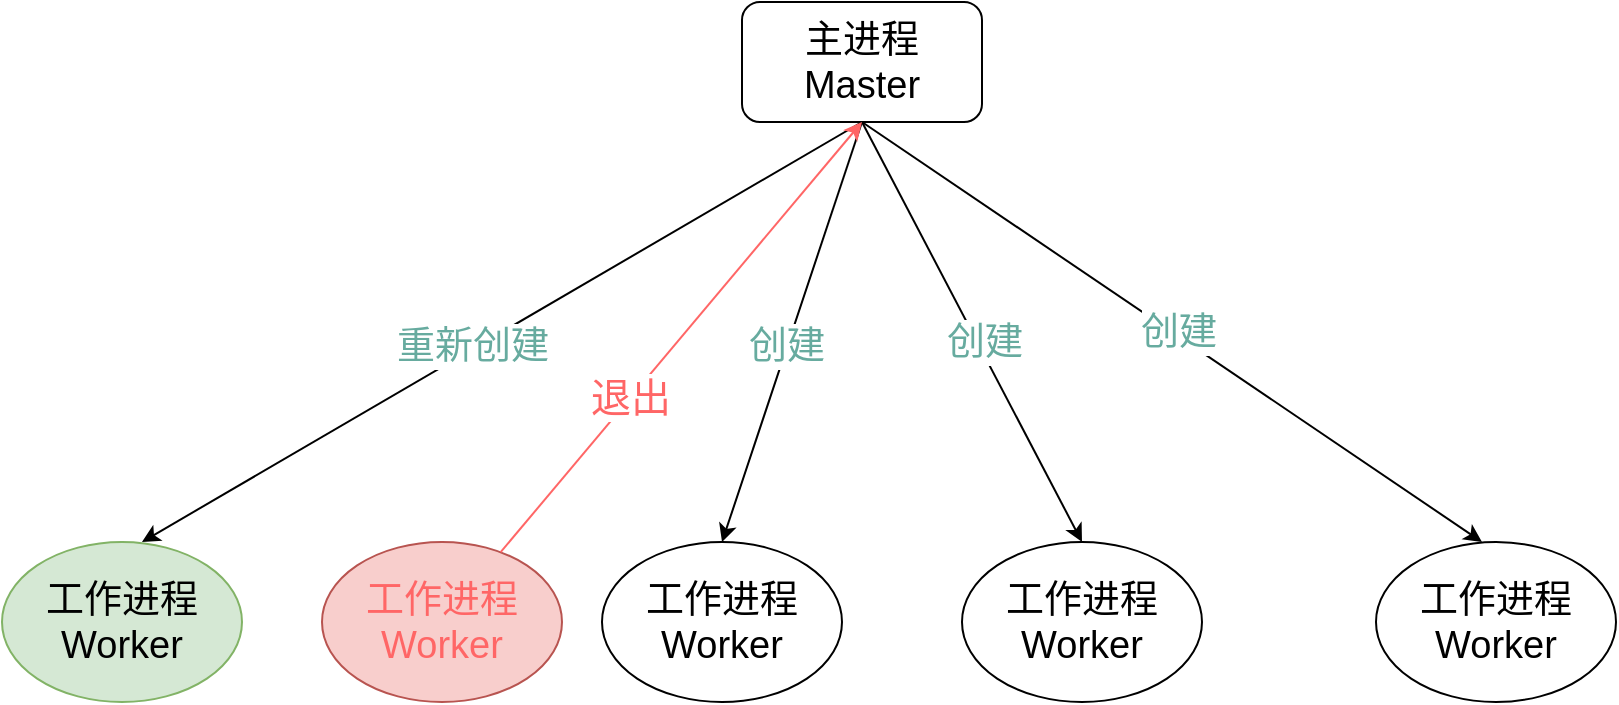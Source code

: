 <mxfile version="12.2.4" pages="1"><diagram id="qY_4xOkDh3ewIwn1HIid" name="Page-1"><mxGraphModel dx="986" dy="617" grid="1" gridSize="10" guides="1" tooltips="1" connect="1" arrows="1" fold="1" page="1" pageScale="1" pageWidth="827" pageHeight="1169" math="0" shadow="0"><root><mxCell id="0"/><mxCell id="1" parent="0"/><mxCell id="2" value="主进程 Master" style="rounded=1;whiteSpace=wrap;html=1;fontSize=19;" parent="1" vertex="1"><mxGeometry x="390" y="130" width="120" height="60" as="geometry"/></mxCell><mxCell id="3" value="工作进程Worker" style="ellipse;whiteSpace=wrap;html=1;fontSize=19;fillColor=#d5e8d4;strokeColor=#82b366;" parent="1" vertex="1"><mxGeometry x="20" y="400" width="120" height="80" as="geometry"/></mxCell><mxCell id="4" value="&lt;span style=&quot;font-size: 19px ; white-space: normal&quot;&gt;工作进程Worker&lt;/span&gt;" style="ellipse;whiteSpace=wrap;html=1;" parent="1" vertex="1"><mxGeometry x="320" y="400" width="120" height="80" as="geometry"/></mxCell><mxCell id="5" value="&lt;span style=&quot;font-size: 19px ; white-space: normal&quot;&gt;工作进程Worker&lt;/span&gt;" style="ellipse;whiteSpace=wrap;html=1;" parent="1" vertex="1"><mxGeometry x="500" y="400" width="120" height="80" as="geometry"/></mxCell><mxCell id="6" value="&lt;span style=&quot;font-size: 19px ; white-space: normal&quot;&gt;工作进程Worker&lt;/span&gt;" style="ellipse;whiteSpace=wrap;html=1;" parent="1" vertex="1"><mxGeometry x="707" y="400" width="120" height="80" as="geometry"/></mxCell><mxCell id="9" value="" style="endArrow=classic;html=1;entryX=0.5;entryY=0;entryDx=0;entryDy=0;" parent="1" target="4" edge="1"><mxGeometry width="50" height="50" relative="1" as="geometry"><mxPoint x="450" y="190" as="sourcePoint"/><mxPoint x="260" y="420" as="targetPoint"/></mxGeometry></mxCell><mxCell id="10" value="&lt;span style=&quot;color: rgb(103 , 171 , 159) ; font-size: 19px&quot;&gt;创建&lt;/span&gt;" style="text;html=1;resizable=0;points=[];align=center;verticalAlign=middle;labelBackgroundColor=#ffffff;" parent="9" vertex="1" connectable="0"><mxGeometry x="0.08" y="-1" relative="1" as="geometry"><mxPoint y="-1" as="offset"/></mxGeometry></mxCell><mxCell id="11" value="" style="endArrow=classic;html=1;exitX=0.5;exitY=1;exitDx=0;exitDy=0;entryX=0.5;entryY=0;entryDx=0;entryDy=0;" parent="1" source="2" edge="1"><mxGeometry width="50" height="50" relative="1" as="geometry"><mxPoint x="1020" y="190" as="sourcePoint"/><mxPoint x="760" y="400" as="targetPoint"/></mxGeometry></mxCell><mxCell id="12" value="&lt;span style=&quot;color: rgb(103 , 171 , 159) ; font-size: 19px&quot;&gt;创建&lt;/span&gt;" style="text;html=1;resizable=0;points=[];align=center;verticalAlign=middle;labelBackgroundColor=#ffffff;" parent="11" vertex="1" connectable="0"><mxGeometry x="0.013" y="2" relative="1" as="geometry"><mxPoint as="offset"/></mxGeometry></mxCell><mxCell id="13" value="" style="endArrow=classic;html=1;entryX=0.5;entryY=0;entryDx=0;entryDy=0;" parent="1" target="5" edge="1"><mxGeometry width="50" height="50" relative="1" as="geometry"><mxPoint x="450" y="190" as="sourcePoint"/><mxPoint x="160" y="390" as="targetPoint"/></mxGeometry></mxCell><mxCell id="14" value="&lt;span style=&quot;color: rgb(103 , 171 , 159) ; font-size: 19px&quot;&gt;创建&lt;/span&gt;" style="text;html=1;resizable=0;points=[];align=center;verticalAlign=middle;labelBackgroundColor=#ffffff;" parent="13" vertex="1" connectable="0"><mxGeometry x="0.05" y="3" relative="1" as="geometry"><mxPoint y="1" as="offset"/></mxGeometry></mxCell><mxCell id="16" value="" style="endArrow=classic;html=1;entryX=0.5;entryY=0;entryDx=0;entryDy=0;exitX=0.5;exitY=1;exitDx=0;exitDy=0;" parent="1" source="2" edge="1"><mxGeometry width="50" height="50" relative="1" as="geometry"><mxPoint x="160" y="190" as="sourcePoint"/><mxPoint x="90" y="400" as="targetPoint"/></mxGeometry></mxCell><mxCell id="17" value="&lt;span style=&quot;color: rgb(103 , 171 , 159) ; font-size: 19px&quot;&gt;重新创建&lt;/span&gt;" style="text;html=1;resizable=0;points=[];align=center;verticalAlign=middle;labelBackgroundColor=#ffffff;" parent="16" vertex="1" connectable="0"><mxGeometry x="0.08" y="-1" relative="1" as="geometry"><mxPoint y="-1" as="offset"/></mxGeometry></mxCell><mxCell id="18" value="&lt;span style=&quot;font-size: 19px ; white-space: normal&quot;&gt;工作进程Worker&lt;/span&gt;" style="ellipse;whiteSpace=wrap;html=1;fillColor=#f8cecc;strokeColor=#b85450;fontColor=#FF6666;" parent="1" vertex="1"><mxGeometry x="180" y="400" width="120" height="80" as="geometry"/></mxCell><mxCell id="21" value="" style="endArrow=classic;html=1;fontColor=#FF6666;strokeColor=#FF6666;" parent="1" source="18" edge="1"><mxGeometry width="50" height="50" relative="1" as="geometry"><mxPoint x="240" y="379.289" as="sourcePoint"/><mxPoint x="450" y="190" as="targetPoint"/></mxGeometry></mxCell><mxCell id="22" value="退出" style="text;html=1;resizable=0;points=[];align=center;verticalAlign=middle;labelBackgroundColor=#ffffff;fontColor=#FF6666;fontSize=20;" parent="21" vertex="1" connectable="0"><mxGeometry x="-0.273" y="1" relative="1" as="geometry"><mxPoint as="offset"/></mxGeometry></mxCell></root></mxGraphModel></diagram></mxfile>